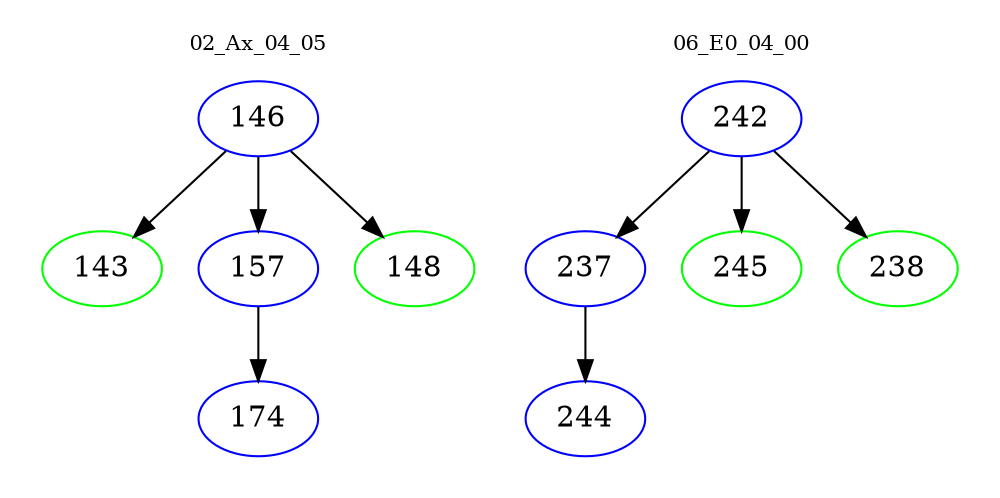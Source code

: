digraph{
subgraph cluster_0 {
color = white
label = "02_Ax_04_05";
fontsize=10;
T0_146 [label="146", color="blue"]
T0_146 -> T0_143 [color="black"]
T0_143 [label="143", color="green"]
T0_146 -> T0_157 [color="black"]
T0_157 [label="157", color="blue"]
T0_157 -> T0_174 [color="black"]
T0_174 [label="174", color="blue"]
T0_146 -> T0_148 [color="black"]
T0_148 [label="148", color="green"]
}
subgraph cluster_1 {
color = white
label = "06_E0_04_00";
fontsize=10;
T1_242 [label="242", color="blue"]
T1_242 -> T1_237 [color="black"]
T1_237 [label="237", color="blue"]
T1_237 -> T1_244 [color="black"]
T1_244 [label="244", color="blue"]
T1_242 -> T1_245 [color="black"]
T1_245 [label="245", color="green"]
T1_242 -> T1_238 [color="black"]
T1_238 [label="238", color="green"]
}
}
